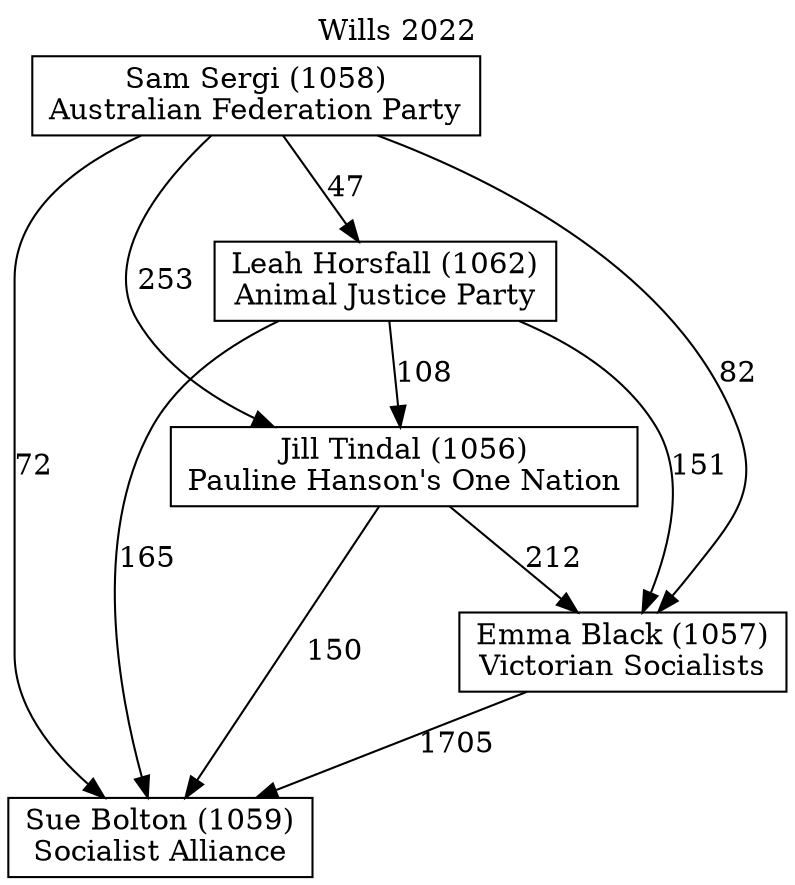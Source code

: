 // House preference flow
digraph "Sue Bolton (1059)_Wills_2022" {
	graph [label="Wills 2022" labelloc=t mclimit=10]
	node [shape=box]
	"Leah Horsfall (1062)" [label="Leah Horsfall (1062)
Animal Justice Party"]
	"Sam Sergi (1058)" [label="Sam Sergi (1058)
Australian Federation Party"]
	"Emma Black (1057)" [label="Emma Black (1057)
Victorian Socialists"]
	"Jill Tindal (1056)" [label="Jill Tindal (1056)
Pauline Hanson's One Nation"]
	"Sue Bolton (1059)" [label="Sue Bolton (1059)
Socialist Alliance"]
	"Sam Sergi (1058)" -> "Jill Tindal (1056)" [label=253]
	"Leah Horsfall (1062)" -> "Sue Bolton (1059)" [label=165]
	"Jill Tindal (1056)" -> "Emma Black (1057)" [label=212]
	"Sam Sergi (1058)" -> "Sue Bolton (1059)" [label=72]
	"Leah Horsfall (1062)" -> "Jill Tindal (1056)" [label=108]
	"Emma Black (1057)" -> "Sue Bolton (1059)" [label=1705]
	"Sam Sergi (1058)" -> "Leah Horsfall (1062)" [label=47]
	"Sam Sergi (1058)" -> "Emma Black (1057)" [label=82]
	"Jill Tindal (1056)" -> "Sue Bolton (1059)" [label=150]
	"Leah Horsfall (1062)" -> "Emma Black (1057)" [label=151]
}
